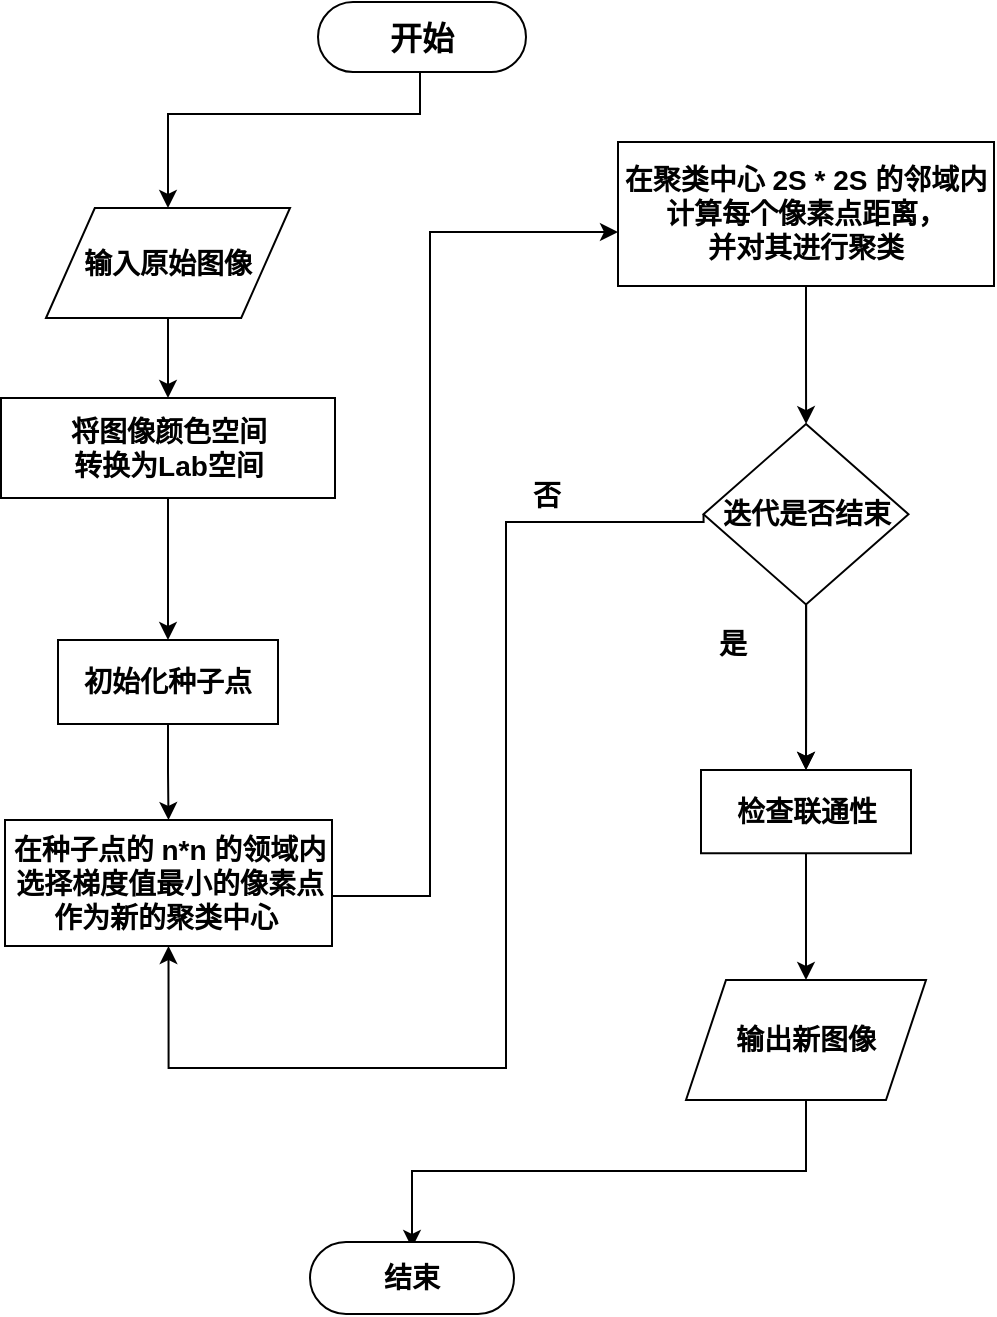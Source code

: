 <mxfile version="21.0.6" type="github">
  <diagram name="第 1 页" id="reFhzkWXAq3rWunb2qQW">
    <mxGraphModel dx="1521" dy="823" grid="0" gridSize="10" guides="1" tooltips="1" connect="1" arrows="1" fold="1" page="1" pageScale="1" pageWidth="827" pageHeight="1169" math="0" shadow="0">
      <root>
        <mxCell id="0" />
        <mxCell id="1" parent="0" />
        <mxCell id="2Hn3l6TQu6K1DUPlAZ9_-2" style="edgeStyle=orthogonalEdgeStyle;rounded=0;orthogonalLoop=1;jettySize=auto;html=1;fontStyle=1;fontSize=14;" edge="1" parent="1" source="2Hn3l6TQu6K1DUPlAZ9_-1" target="2Hn3l6TQu6K1DUPlAZ9_-3">
          <mxGeometry relative="1" as="geometry">
            <mxPoint x="203.6" y="174.8" as="targetPoint" />
            <Array as="points">
              <mxPoint x="330" y="99" />
              <mxPoint x="204" y="99" />
            </Array>
          </mxGeometry>
        </mxCell>
        <mxCell id="2Hn3l6TQu6K1DUPlAZ9_-1" value="开始" style="html=1;dashed=0;whiteSpace=wrap;shape=mxgraph.dfd.start;fontStyle=1;fontSize=16;" vertex="1" parent="1">
          <mxGeometry x="279" y="43" width="104" height="35" as="geometry" />
        </mxCell>
        <mxCell id="2Hn3l6TQu6K1DUPlAZ9_-4" style="edgeStyle=orthogonalEdgeStyle;rounded=0;orthogonalLoop=1;jettySize=auto;html=1;entryX=0.5;entryY=0;entryDx=0;entryDy=0;fontStyle=1;fontSize=14;" edge="1" parent="1" source="2Hn3l6TQu6K1DUPlAZ9_-3" target="2Hn3l6TQu6K1DUPlAZ9_-5">
          <mxGeometry relative="1" as="geometry">
            <mxPoint x="204" y="290.8" as="targetPoint" />
          </mxGeometry>
        </mxCell>
        <mxCell id="2Hn3l6TQu6K1DUPlAZ9_-3" value="输入原始图像" style="shape=parallelogram;perimeter=parallelogramPerimeter;whiteSpace=wrap;html=1;dashed=0;fontStyle=1;fontSize=14;" vertex="1" parent="1">
          <mxGeometry x="143" y="146" width="122" height="55" as="geometry" />
        </mxCell>
        <mxCell id="2Hn3l6TQu6K1DUPlAZ9_-9" value="" style="edgeStyle=orthogonalEdgeStyle;rounded=0;orthogonalLoop=1;jettySize=auto;html=1;fontStyle=1;fontSize=14;" edge="1" parent="1" source="2Hn3l6TQu6K1DUPlAZ9_-5" target="2Hn3l6TQu6K1DUPlAZ9_-8">
          <mxGeometry relative="1" as="geometry" />
        </mxCell>
        <mxCell id="2Hn3l6TQu6K1DUPlAZ9_-5" value="将图像颜色空间&lt;br&gt;转换为Lab空间" style="html=1;dashed=0;whiteSpace=wrap;fontStyle=1;fontSize=14;" vertex="1" parent="1">
          <mxGeometry x="120.5" y="241" width="167" height="50" as="geometry" />
        </mxCell>
        <mxCell id="2Hn3l6TQu6K1DUPlAZ9_-11" value="" style="edgeStyle=orthogonalEdgeStyle;rounded=0;orthogonalLoop=1;jettySize=auto;html=1;fontStyle=1;fontSize=14;" edge="1" parent="1" source="2Hn3l6TQu6K1DUPlAZ9_-8" target="2Hn3l6TQu6K1DUPlAZ9_-10">
          <mxGeometry relative="1" as="geometry" />
        </mxCell>
        <mxCell id="2Hn3l6TQu6K1DUPlAZ9_-8" value="初始化种子点" style="whiteSpace=wrap;html=1;dashed=0;fontStyle=1;fontSize=14;" vertex="1" parent="1">
          <mxGeometry x="149" y="362" width="110" height="42" as="geometry" />
        </mxCell>
        <mxCell id="2Hn3l6TQu6K1DUPlAZ9_-14" value="" style="edgeStyle=orthogonalEdgeStyle;rounded=0;orthogonalLoop=1;jettySize=auto;html=1;fontStyle=1;fontSize=14;" edge="1" parent="1" source="2Hn3l6TQu6K1DUPlAZ9_-10" target="2Hn3l6TQu6K1DUPlAZ9_-13">
          <mxGeometry relative="1" as="geometry">
            <Array as="points">
              <mxPoint x="335" y="490" />
              <mxPoint x="335" y="158" />
            </Array>
          </mxGeometry>
        </mxCell>
        <mxCell id="2Hn3l6TQu6K1DUPlAZ9_-10" value="在种子点的 n*n 的领域内&lt;br&gt;选择梯度值最小的像素点&lt;br&gt;作为新的聚类中心&amp;nbsp;" style="whiteSpace=wrap;html=1;dashed=0;fontStyle=1;fontSize=14;" vertex="1" parent="1">
          <mxGeometry x="122.5" y="452" width="163.5" height="63" as="geometry" />
        </mxCell>
        <mxCell id="2Hn3l6TQu6K1DUPlAZ9_-16" value="" style="edgeStyle=orthogonalEdgeStyle;rounded=0;orthogonalLoop=1;jettySize=auto;html=1;fontStyle=1;fontSize=14;" edge="1" parent="1" source="2Hn3l6TQu6K1DUPlAZ9_-13" target="2Hn3l6TQu6K1DUPlAZ9_-15">
          <mxGeometry relative="1" as="geometry" />
        </mxCell>
        <mxCell id="2Hn3l6TQu6K1DUPlAZ9_-13" value="在聚类中心 2S * 2S 的邻域内计算每个像素点距离，&lt;br style=&quot;font-size: 14px;&quot;&gt;并对其进行聚类" style="whiteSpace=wrap;html=1;dashed=0;fontStyle=1;fontSize=14;" vertex="1" parent="1">
          <mxGeometry x="429" y="113" width="188" height="72" as="geometry" />
        </mxCell>
        <mxCell id="2Hn3l6TQu6K1DUPlAZ9_-18" value="" style="edgeStyle=orthogonalEdgeStyle;rounded=0;orthogonalLoop=1;jettySize=auto;html=1;fontStyle=1;fontSize=14;" edge="1" parent="1" source="2Hn3l6TQu6K1DUPlAZ9_-15" target="2Hn3l6TQu6K1DUPlAZ9_-17">
          <mxGeometry relative="1" as="geometry" />
        </mxCell>
        <mxCell id="2Hn3l6TQu6K1DUPlAZ9_-23" value="" style="edgeStyle=orthogonalEdgeStyle;rounded=0;orthogonalLoop=1;jettySize=auto;html=1;fontStyle=1;fontSize=14;" edge="1" parent="1" source="2Hn3l6TQu6K1DUPlAZ9_-15" target="2Hn3l6TQu6K1DUPlAZ9_-17">
          <mxGeometry relative="1" as="geometry" />
        </mxCell>
        <mxCell id="2Hn3l6TQu6K1DUPlAZ9_-25" style="edgeStyle=orthogonalEdgeStyle;rounded=0;orthogonalLoop=1;jettySize=auto;html=1;exitX=0;exitY=0.5;exitDx=0;exitDy=0;entryX=0.5;entryY=1;entryDx=0;entryDy=0;fontStyle=1;fontSize=14;" edge="1" parent="1" source="2Hn3l6TQu6K1DUPlAZ9_-15" target="2Hn3l6TQu6K1DUPlAZ9_-10">
          <mxGeometry relative="1" as="geometry">
            <Array as="points">
              <mxPoint x="373" y="303" />
              <mxPoint x="373" y="576" />
              <mxPoint x="204" y="576" />
            </Array>
          </mxGeometry>
        </mxCell>
        <mxCell id="2Hn3l6TQu6K1DUPlAZ9_-15" value="迭代是否结束" style="rhombus;whiteSpace=wrap;html=1;dashed=0;fontStyle=1;fontSize=14;" vertex="1" parent="1">
          <mxGeometry x="471.75" y="254" width="102.5" height="90.25" as="geometry" />
        </mxCell>
        <mxCell id="2Hn3l6TQu6K1DUPlAZ9_-20" value="" style="edgeStyle=orthogonalEdgeStyle;rounded=0;orthogonalLoop=1;jettySize=auto;html=1;fontStyle=1;fontSize=14;" edge="1" parent="1" source="2Hn3l6TQu6K1DUPlAZ9_-17" target="2Hn3l6TQu6K1DUPlAZ9_-19">
          <mxGeometry relative="1" as="geometry" />
        </mxCell>
        <mxCell id="2Hn3l6TQu6K1DUPlAZ9_-17" value="检查联通性" style="whiteSpace=wrap;html=1;dashed=0;fontStyle=1;fontSize=14;" vertex="1" parent="1">
          <mxGeometry x="470.5" y="427" width="105" height="41.63" as="geometry" />
        </mxCell>
        <mxCell id="2Hn3l6TQu6K1DUPlAZ9_-22" style="edgeStyle=orthogonalEdgeStyle;rounded=0;orthogonalLoop=1;jettySize=auto;html=1;exitX=0.5;exitY=1;exitDx=0;exitDy=0;entryX=0.5;entryY=0.5;entryDx=0;entryDy=-15;entryPerimeter=0;fontStyle=1;fontSize=14;" edge="1" parent="1" source="2Hn3l6TQu6K1DUPlAZ9_-19" target="2Hn3l6TQu6K1DUPlAZ9_-21">
          <mxGeometry relative="1" as="geometry" />
        </mxCell>
        <mxCell id="2Hn3l6TQu6K1DUPlAZ9_-19" value="输出新图像" style="shape=parallelogram;perimeter=parallelogramPerimeter;whiteSpace=wrap;html=1;fixedSize=1;dashed=0;fontStyle=1;fontSize=14;" vertex="1" parent="1">
          <mxGeometry x="463" y="531.995" width="120" height="60" as="geometry" />
        </mxCell>
        <mxCell id="2Hn3l6TQu6K1DUPlAZ9_-21" value="结束" style="html=1;dashed=0;whiteSpace=wrap;shape=mxgraph.dfd.start;fontStyle=1;fontSize=14;" vertex="1" parent="1">
          <mxGeometry x="275" y="663" width="102" height="36" as="geometry" />
        </mxCell>
        <mxCell id="2Hn3l6TQu6K1DUPlAZ9_-24" value="是" style="text;html=1;align=center;verticalAlign=middle;resizable=0;points=[];autosize=1;strokeColor=none;fillColor=none;fontStyle=1;fontSize=14;" vertex="1" parent="1">
          <mxGeometry x="470" y="349" width="32" height="29" as="geometry" />
        </mxCell>
        <mxCell id="2Hn3l6TQu6K1DUPlAZ9_-26" value="否" style="text;html=1;align=center;verticalAlign=middle;resizable=0;points=[];autosize=1;strokeColor=none;fillColor=none;fontStyle=1;fontSize=14;" vertex="1" parent="1">
          <mxGeometry x="377" y="275" width="32" height="29" as="geometry" />
        </mxCell>
      </root>
    </mxGraphModel>
  </diagram>
</mxfile>
